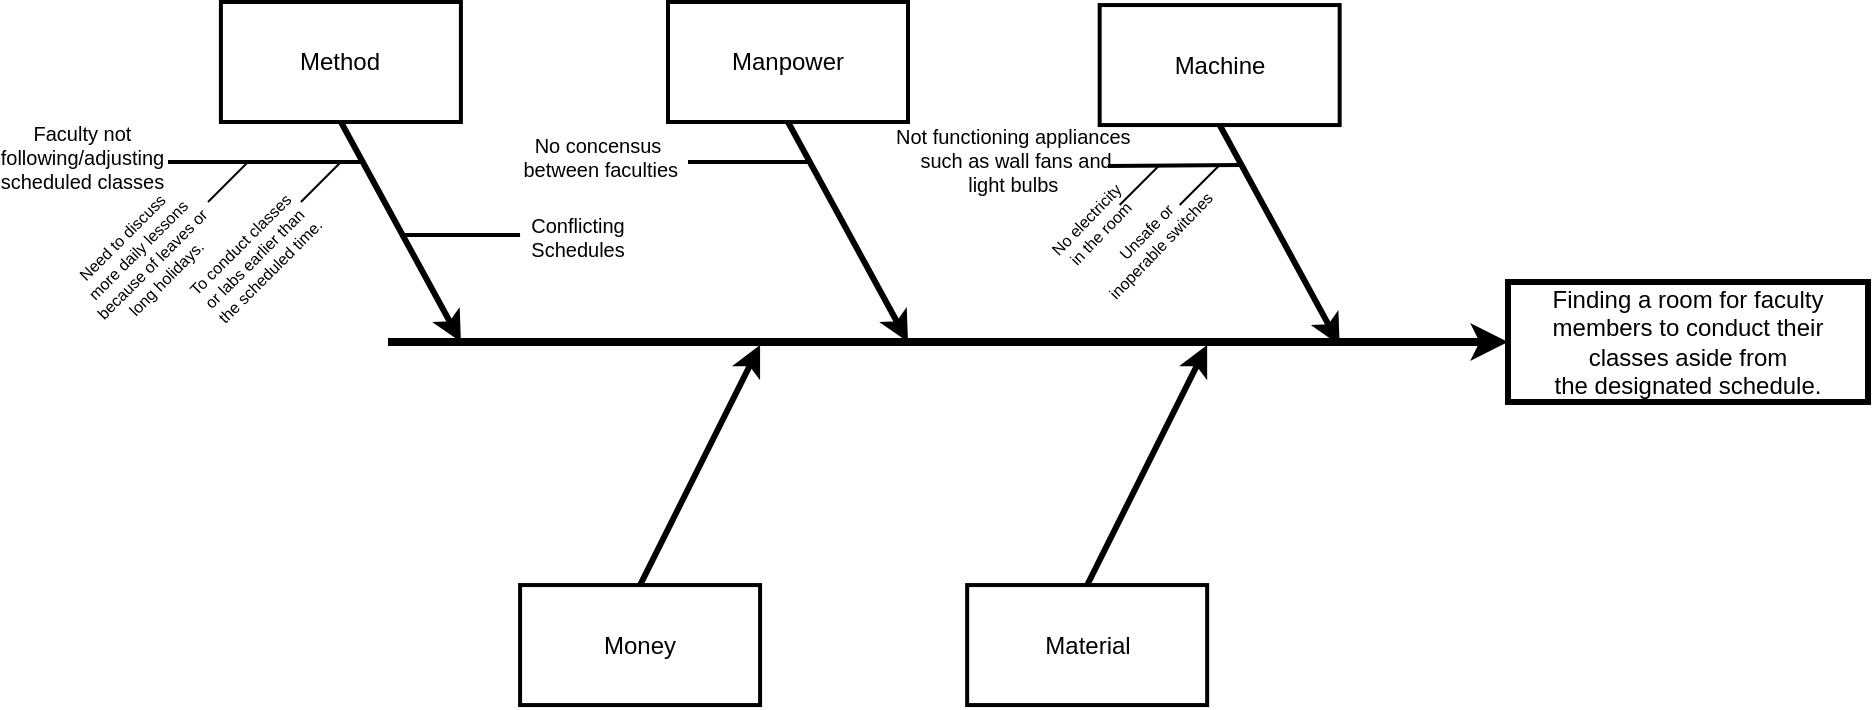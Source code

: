 <mxfile version="22.1.7" type="github">
  <diagram name="Page-1" id="4fc8d65c-f3f6-feb3-4d1c-02f59d9f9886">
    <mxGraphModel dx="1819" dy="530" grid="1" gridSize="10" guides="1" tooltips="1" connect="1" arrows="1" fold="1" page="1" pageScale="1" pageWidth="826" pageHeight="1169" background="none" math="0" shadow="0">
      <root>
        <mxCell id="0" />
        <mxCell id="1" parent="0" />
        <mxCell id="2" value="Method" style="whiteSpace=wrap;strokeWidth=2" parent="1" vertex="1">
          <mxGeometry x="36.458" y="110" width="120" height="60" as="geometry" />
        </mxCell>
        <mxCell id="5" value="Money" style="whiteSpace=wrap;strokeWidth=2" parent="1" vertex="1">
          <mxGeometry x="186.038" y="401.53" width="120" height="60" as="geometry" />
        </mxCell>
        <mxCell id="8" value="Finding a room for faculty members to conduct their classes aside from&#xa;the designated schedule." style="whiteSpace=wrap;strokeWidth=3" parent="1" vertex="1">
          <mxGeometry x="680" y="250" width="180" height="60" as="geometry" />
        </mxCell>
        <mxCell id="9" value="" style="edgeStyle=none;strokeWidth=4" parent="1" target="8" edge="1">
          <mxGeometry width="100" height="100" relative="1" as="geometry">
            <mxPoint x="120" y="280" as="sourcePoint" />
            <mxPoint x="240" y="230" as="targetPoint" />
          </mxGeometry>
        </mxCell>
        <mxCell id="12" value="" style="edgeStyle=none;exitX=0.5;exitY=1;strokeWidth=3" parent="1" source="2" edge="1">
          <mxGeometry width="100" height="100" relative="1" as="geometry">
            <mxPoint x="96.458" y="190" as="sourcePoint" />
            <mxPoint x="156.458" y="280" as="targetPoint" />
          </mxGeometry>
        </mxCell>
        <mxCell id="15" value="" style="edgeStyle=none;exitX=0.5;exitY=0;strokeWidth=3" parent="1" edge="1">
          <mxGeometry width="100" height="100" relative="1" as="geometry">
            <mxPoint x="246.038" y="401.53" as="sourcePoint" />
            <mxPoint x="306.038" y="281.53" as="targetPoint" />
          </mxGeometry>
        </mxCell>
        <mxCell id="16" value="" style="edgeStyle=none;endArrow=none;strokeWidth=2" parent="1" edge="1">
          <mxGeometry width="100" height="100" relative="1" as="geometry">
            <mxPoint x="10" y="190" as="sourcePoint" />
            <mxPoint x="106.458" y="190" as="targetPoint" />
          </mxGeometry>
        </mxCell>
        <mxCell id="38" value="" style="edgeStyle=none;endArrow=none;" parent="1" edge="1">
          <mxGeometry width="100" height="100" relative="1" as="geometry">
            <mxPoint x="76.458" y="210" as="sourcePoint" />
            <mxPoint x="96.458" y="190" as="targetPoint" />
          </mxGeometry>
        </mxCell>
        <mxCell id="39" value="" style="edgeStyle=none;endArrow=none;" parent="1" edge="1">
          <mxGeometry width="100" height="100" relative="1" as="geometry">
            <mxPoint x="30" y="210" as="sourcePoint" />
            <mxPoint x="50" y="190" as="targetPoint" />
          </mxGeometry>
        </mxCell>
        <mxCell id="114" value="Faculty not &#xa;following/adjusting &#xa;scheduled classes" style="text;spacingTop=-5;fontSize=10;align=center;verticalAlign=middle;points=[]" parent="1" vertex="1">
          <mxGeometry x="-66" y="180" width="66.46" height="20" as="geometry" />
        </mxCell>
        <mxCell id="129" value="Need to discuss&#xa; more daily lessons&#xa; because of leaves or&#xa; long holidays." style="text;spacingTop=-5;fontSize=8;align=center;verticalAlign=middle;points=[];direction=west;rotation=315;" parent="1" vertex="1">
          <mxGeometry x="-15.484" y="229.999" width="30" height="20.0" as="geometry" />
        </mxCell>
        <mxCell id="143" value="Manpower" style="whiteSpace=wrap;strokeWidth=2" parent="1" vertex="1">
          <mxGeometry x="260" y="110.0" width="120" height="60" as="geometry" />
        </mxCell>
        <mxCell id="144" value="Material" style="whiteSpace=wrap;strokeWidth=2" parent="1" vertex="1">
          <mxGeometry x="409.58" y="401.53" width="120" height="60" as="geometry" />
        </mxCell>
        <mxCell id="145" value="" style="edgeStyle=none;exitX=0.5;exitY=1;strokeWidth=3" parent="1" source="143" edge="1">
          <mxGeometry width="100" height="100" relative="1" as="geometry">
            <mxPoint x="320" y="190.0" as="sourcePoint" />
            <mxPoint x="380" y="280.0" as="targetPoint" />
          </mxGeometry>
        </mxCell>
        <mxCell id="146" value="" style="edgeStyle=none;exitX=0.5;exitY=0;strokeWidth=3" parent="1" edge="1">
          <mxGeometry width="100" height="100" relative="1" as="geometry">
            <mxPoint x="469.58" y="401.53" as="sourcePoint" />
            <mxPoint x="529.58" y="281.53" as="targetPoint" />
          </mxGeometry>
        </mxCell>
        <mxCell id="147" value="" style="edgeStyle=none;endArrow=none;strokeWidth=2" parent="1" edge="1">
          <mxGeometry width="100" height="100" relative="1" as="geometry">
            <mxPoint x="270.0" y="190.0" as="sourcePoint" />
            <mxPoint x="330" y="190.0" as="targetPoint" />
          </mxGeometry>
        </mxCell>
        <mxCell id="176" value="No concensus&#xa; between faculties" style="text;spacingTop=-5;fontSize=10;align=center;verticalAlign=middle;points=[]" parent="1" vertex="1">
          <mxGeometry x="210.0" y="180.0" width="30" height="20.0" as="geometry" />
        </mxCell>
        <mxCell id="204" value="Machine" style="whiteSpace=wrap;strokeWidth=2" parent="1" vertex="1">
          <mxGeometry x="475.833" y="111.528" width="120" height="60" as="geometry" />
        </mxCell>
        <mxCell id="206" value="" style="edgeStyle=none;exitX=0.5;exitY=1;strokeWidth=3" parent="1" source="204" edge="1">
          <mxGeometry width="100" height="100" relative="1" as="geometry">
            <mxPoint x="535.833" y="191.528" as="sourcePoint" />
            <mxPoint x="595.833" y="281.528" as="targetPoint" />
          </mxGeometry>
        </mxCell>
        <mxCell id="208" value="" style="edgeStyle=none;endArrow=none;strokeWidth=2" parent="1" edge="1">
          <mxGeometry width="100" height="100" relative="1" as="geometry">
            <mxPoint x="480" y="192" as="sourcePoint" />
            <mxPoint x="545.833" y="191.528" as="targetPoint" />
          </mxGeometry>
        </mxCell>
        <mxCell id="220" value="" style="edgeStyle=none;endArrow=none;" parent="1" edge="1">
          <mxGeometry width="100" height="100" relative="1" as="geometry">
            <mxPoint x="515.833" y="211.528" as="sourcePoint" />
            <mxPoint x="535.833" y="191.528" as="targetPoint" />
          </mxGeometry>
        </mxCell>
        <mxCell id="221" value="" style="edgeStyle=none;endArrow=none;" parent="1" edge="1">
          <mxGeometry width="100" height="100" relative="1" as="geometry">
            <mxPoint x="485.833" y="211.528" as="sourcePoint" />
            <mxPoint x="505.833" y="191.528" as="targetPoint" />
          </mxGeometry>
        </mxCell>
        <mxCell id="237" value="Not functioning appliances&#xa; such as wall fans and&#xa;light bulbs" style="text;spacingTop=-5;fontSize=10;align=center;verticalAlign=middle;points=[]" parent="1" vertex="1">
          <mxGeometry x="417.633" y="181.528" width="30" height="20.0" as="geometry" />
        </mxCell>
        <mxCell id="243" value="No electricity&#xa;in the room" style="text;spacingTop=-5;fontSize=8;align=center;verticalAlign=middle;points=[];rotation=314;" parent="1" vertex="1">
          <mxGeometry x="459.583" y="213.888" width="30" height="20.0" as="geometry" />
        </mxCell>
        <mxCell id="244" value="Unsafe or&#xa;inoperable switches" style="text;spacingTop=-5;fontSize=8;align=center;verticalAlign=middle;points=[];rotation=314;" parent="1" vertex="1">
          <mxGeometry x="489.583" y="219.998" width="30" height="20.0" as="geometry" />
        </mxCell>
        <mxCell id="FlY8QXYysamf4oGjOvzW-267" value="To conduct classes&#xa;or labs earlier than&#xa; the scheduled time." style="text;spacingTop=-5;fontSize=8;align=center;verticalAlign=middle;points=[];direction=west;rotation=315;" vertex="1" parent="1">
          <mxGeometry x="39.996" y="229.999" width="30" height="20.0" as="geometry" />
        </mxCell>
        <mxCell id="FlY8QXYysamf4oGjOvzW-274" value="" style="edgeStyle=none;endArrow=none;strokeWidth=2" edge="1" parent="1">
          <mxGeometry width="100" height="100" relative="1" as="geometry">
            <mxPoint x="126.04" y="226.53" as="sourcePoint" />
            <mxPoint x="186.04" y="226.53" as="targetPoint" />
          </mxGeometry>
        </mxCell>
        <mxCell id="FlY8QXYysamf4oGjOvzW-275" value="Conflicting&#xa;Schedules" style="text;spacingTop=-5;fontSize=10;align=center;verticalAlign=middle;points=[]" vertex="1" parent="1">
          <mxGeometry x="200.0" y="220.0" width="30" height="20.0" as="geometry" />
        </mxCell>
      </root>
    </mxGraphModel>
  </diagram>
</mxfile>
